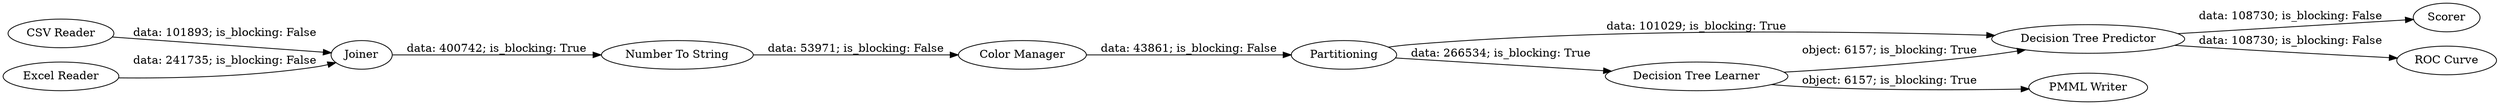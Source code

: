 digraph {
	"3862216346794035924_61" [label=Partitioning]
	"3862216346794035924_107" [label="Decision Tree Predictor"]
	"3862216346794035924_106" [label=Scorer]
	"3862216346794035924_100" [label="Number To String"]
	"3862216346794035924_101" [label="ROC Curve"]
	"3862216346794035924_67" [label="Color Manager"]
	"3862216346794035924_108" [label=Joiner]
	"3862216346794035924_105" [label="CSV Reader"]
	"3862216346794035924_97" [label="Decision Tree Learner"]
	"3862216346794035924_103" [label="Excel Reader"]
	"3862216346794035924_104" [label="PMML Writer"]
	"3862216346794035924_107" -> "3862216346794035924_101" [label="data: 108730; is_blocking: False"]
	"3862216346794035924_107" -> "3862216346794035924_106" [label="data: 108730; is_blocking: False"]
	"3862216346794035924_97" -> "3862216346794035924_104" [label="object: 6157; is_blocking: True"]
	"3862216346794035924_61" -> "3862216346794035924_97" [label="data: 266534; is_blocking: True"]
	"3862216346794035924_100" -> "3862216346794035924_67" [label="data: 53971; is_blocking: False"]
	"3862216346794035924_67" -> "3862216346794035924_61" [label="data: 43861; is_blocking: False"]
	"3862216346794035924_61" -> "3862216346794035924_107" [label="data: 101029; is_blocking: True"]
	"3862216346794035924_97" -> "3862216346794035924_107" [label="object: 6157; is_blocking: True"]
	"3862216346794035924_105" -> "3862216346794035924_108" [label="data: 101893; is_blocking: False"]
	"3862216346794035924_108" -> "3862216346794035924_100" [label="data: 400742; is_blocking: True"]
	"3862216346794035924_103" -> "3862216346794035924_108" [label="data: 241735; is_blocking: False"]
	rankdir=LR
}
